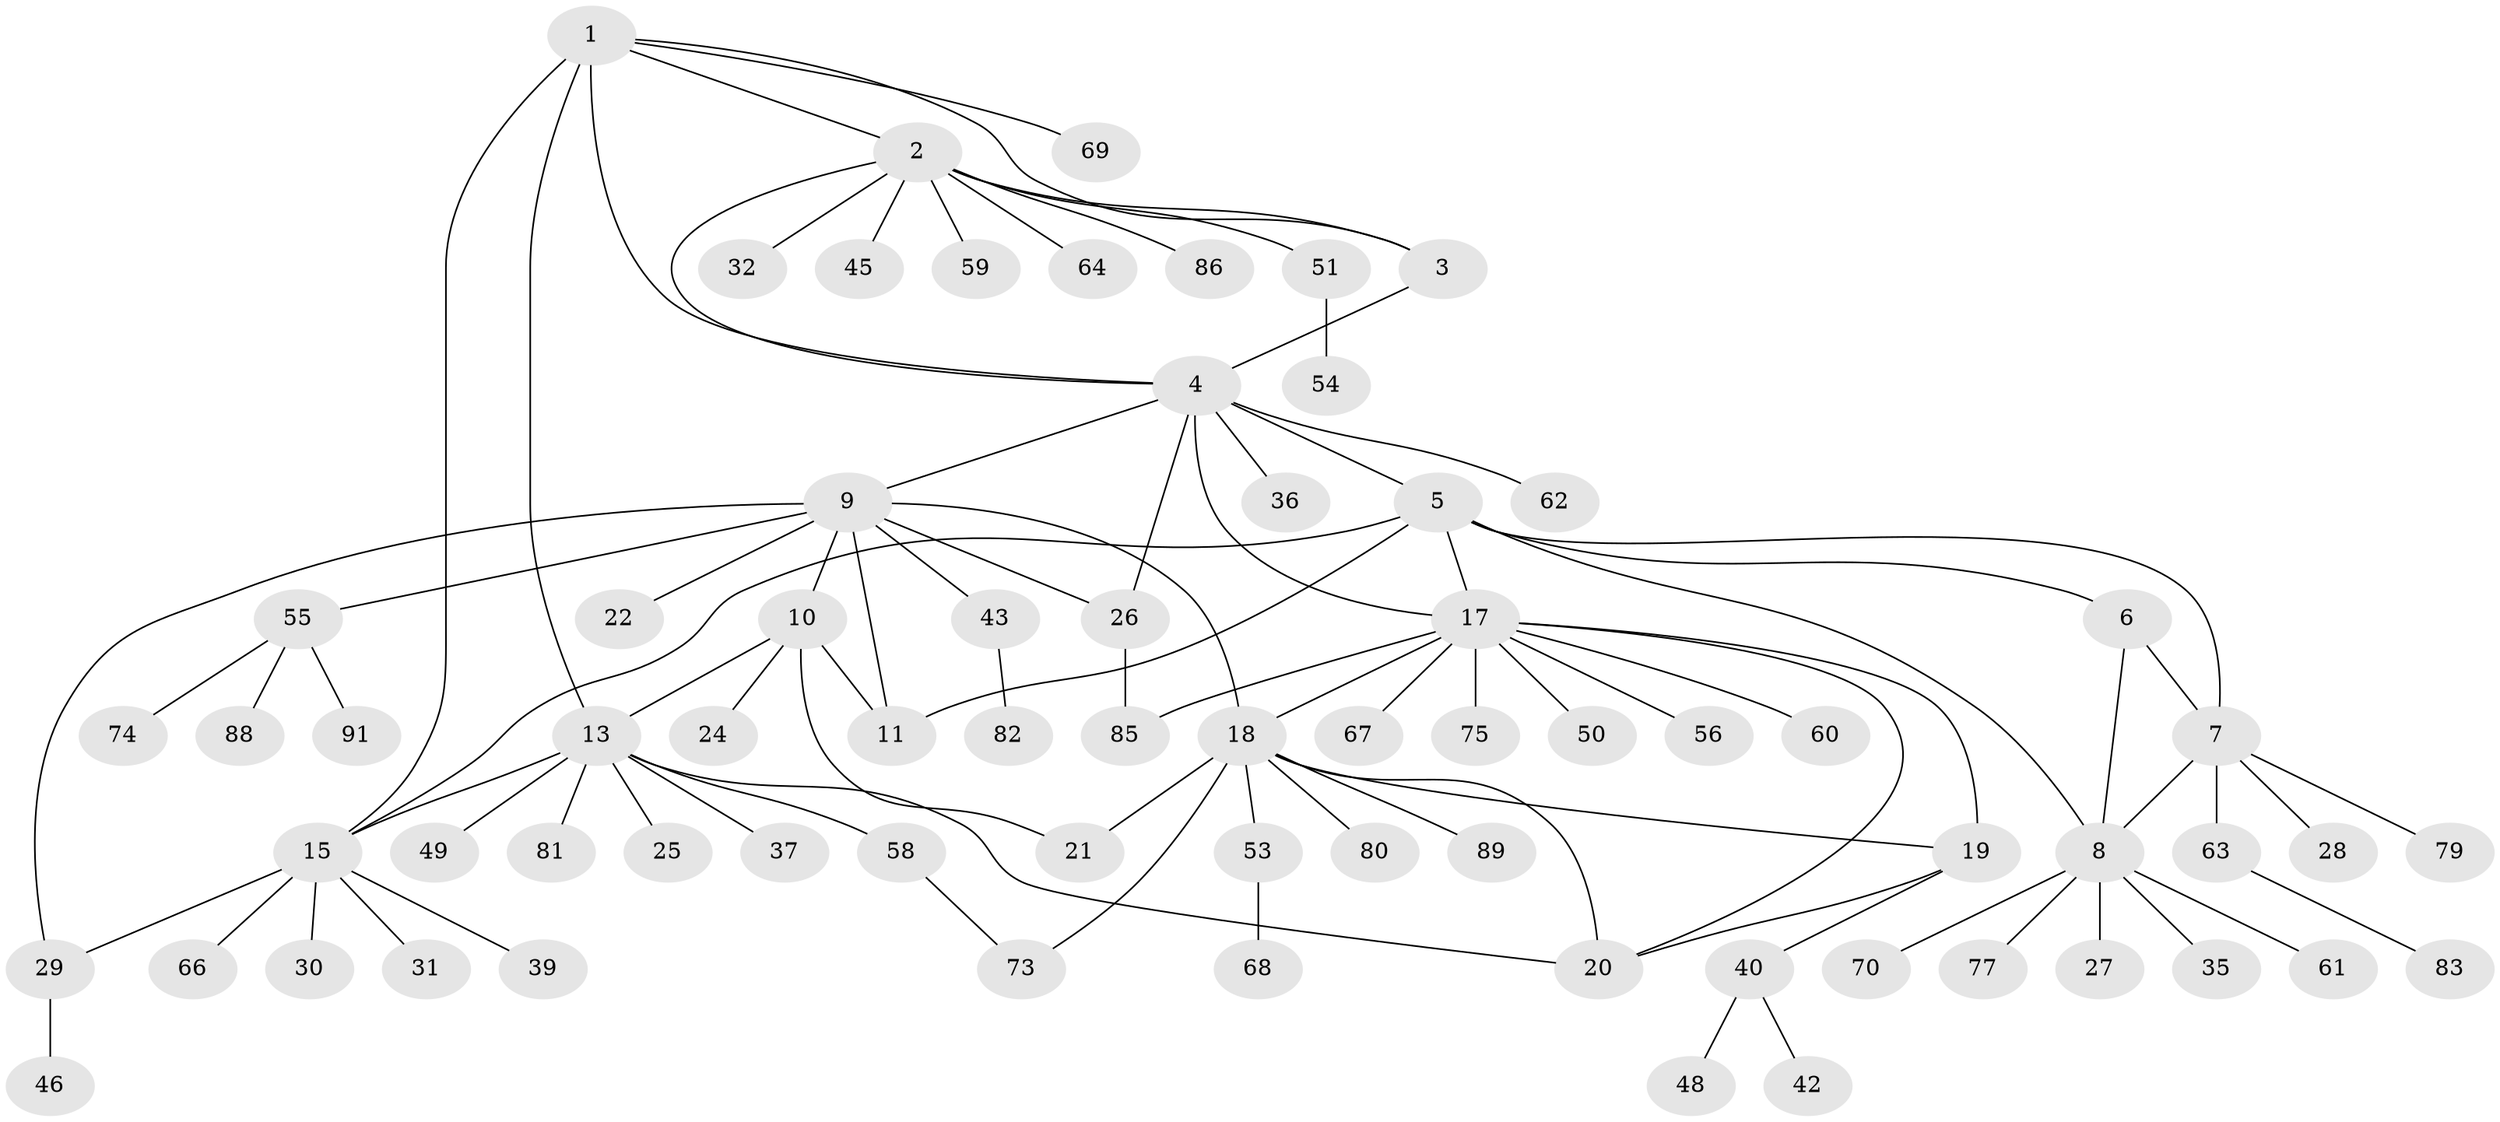 // original degree distribution, {5: 0.06521739130434782, 10: 0.021739130434782608, 3: 0.043478260869565216, 9: 0.03260869565217391, 8: 0.03260869565217391, 4: 0.05434782608695652, 7: 0.010869565217391304, 11: 0.010869565217391304, 2: 0.17391304347826086, 1: 0.5543478260869565}
// Generated by graph-tools (version 1.1) at 2025/42/03/06/25 10:42:09]
// undirected, 71 vertices, 92 edges
graph export_dot {
graph [start="1"]
  node [color=gray90,style=filled];
  1 [super="+14"];
  2 [super="+33"];
  3;
  4;
  5 [super="+41"];
  6 [super="+90"];
  7 [super="+38"];
  8 [super="+72"];
  9 [super="+76"];
  10 [super="+12"];
  11 [super="+34"];
  13 [super="+16"];
  15 [super="+44"];
  17 [super="+47"];
  18 [super="+23"];
  19 [super="+78"];
  20;
  21;
  22;
  24;
  25;
  26;
  27;
  28;
  29 [super="+87"];
  30;
  31 [super="+71"];
  32;
  35;
  36;
  37;
  39;
  40;
  42;
  43 [super="+52"];
  45;
  46;
  48;
  49;
  50 [super="+92"];
  51;
  53;
  54;
  55 [super="+57"];
  56;
  58;
  59;
  60;
  61;
  62 [super="+65"];
  63;
  64;
  66;
  67;
  68;
  69;
  70;
  73 [super="+84"];
  74;
  75;
  77;
  79;
  80;
  81;
  82;
  83;
  85;
  86;
  88;
  89;
  91;
  1 -- 2;
  1 -- 3;
  1 -- 4;
  1 -- 69;
  1 -- 13 [weight=2];
  1 -- 15;
  2 -- 3;
  2 -- 4;
  2 -- 32;
  2 -- 45;
  2 -- 51;
  2 -- 59;
  2 -- 64;
  2 -- 86;
  3 -- 4;
  4 -- 5;
  4 -- 9;
  4 -- 17;
  4 -- 26;
  4 -- 36;
  4 -- 62;
  5 -- 6;
  5 -- 7;
  5 -- 8;
  5 -- 11;
  5 -- 15;
  5 -- 17;
  6 -- 7;
  6 -- 8;
  7 -- 8;
  7 -- 28;
  7 -- 63;
  7 -- 79;
  8 -- 27;
  8 -- 35;
  8 -- 61;
  8 -- 70;
  8 -- 77;
  9 -- 10 [weight=2];
  9 -- 11;
  9 -- 18;
  9 -- 22;
  9 -- 26;
  9 -- 43;
  9 -- 55;
  9 -- 29;
  10 -- 11 [weight=2];
  10 -- 13;
  10 -- 21;
  10 -- 24;
  13 -- 15 [weight=2];
  13 -- 37;
  13 -- 81;
  13 -- 49;
  13 -- 20;
  13 -- 25;
  13 -- 58;
  15 -- 29;
  15 -- 30;
  15 -- 31;
  15 -- 39;
  15 -- 66;
  17 -- 18;
  17 -- 19;
  17 -- 20;
  17 -- 50;
  17 -- 60;
  17 -- 67;
  17 -- 85;
  17 -- 56;
  17 -- 75;
  18 -- 19;
  18 -- 20;
  18 -- 53;
  18 -- 80;
  18 -- 89;
  18 -- 73;
  18 -- 21;
  19 -- 20;
  19 -- 40;
  26 -- 85;
  29 -- 46;
  40 -- 42;
  40 -- 48;
  43 -- 82;
  51 -- 54;
  53 -- 68;
  55 -- 74;
  55 -- 88;
  55 -- 91;
  58 -- 73;
  63 -- 83;
}
